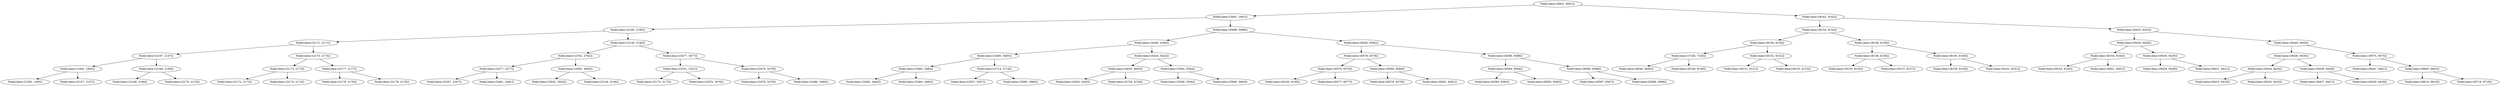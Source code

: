 digraph G{
952892416 [label="Node{data=[6601, 6601]}"]
952892416 -> 1136217797
1136217797 [label="Node{data=[3481, 3481]}"]
1136217797 -> 384693933
384693933 [label="Node{data=[2185, 2185]}"]
384693933 -> 534079733
534079733 [label="Node{data=[2171, 2171]}"]
534079733 -> 2023341299
2023341299 [label="Node{data=[2167, 2167]}"]
2023341299 -> 1910446659
1910446659 [label="Node{data=[1842, 1842]}"]
1910446659 -> 142525003
142525003 [label="Node{data=[1395, 1395]}"]
1910446659 -> 1012437361
1012437361 [label="Node{data=[2157, 2157]}"]
2023341299 -> 160685101
160685101 [label="Node{data=[2169, 2169]}"]
160685101 -> 9949790
9949790 [label="Node{data=[2168, 2168]}"]
160685101 -> 2114266269
2114266269 [label="Node{data=[2170, 2170]}"]
534079733 -> 112128309
112128309 [label="Node{data=[2175, 2175]}"]
112128309 -> 290137977
290137977 [label="Node{data=[2173, 2173]}"]
290137977 -> 804258348
804258348 [label="Node{data=[2172, 2172]}"]
290137977 -> 2013723267
2013723267 [label="Node{data=[2174, 2174]}"]
112128309 -> 164662255
164662255 [label="Node{data=[2177, 2177]}"]
164662255 -> 1105724739
1105724739 [label="Node{data=[2176, 2176]}"]
164662255 -> 1848024624
1848024624 [label="Node{data=[2178, 2178]}"]
384693933 -> 565949333
565949333 [label="Node{data=[3140, 3140]}"]
565949333 -> 741989310
741989310 [label="Node{data=[2762, 2762]}"]
741989310 -> 762974567
762974567 [label="Node{data=[2477, 2477]}"]
762974567 -> 2004344294
2004344294 [label="Node{data=[2207, 2207]}"]
762974567 -> 187498374
187498374 [label="Node{data=[2481, 2481]}"]
741989310 -> 1772757366
1772757366 [label="Node{data=[3082, 3082]}"]
1772757366 -> 346481677
346481677 [label="Node{data=[2932, 2932]}"]
1772757366 -> 1568117650
1568117650 [label="Node{data=[3136, 3136]}"]
565949333 -> 827033461
827033461 [label="Node{data=[3477, 3477]}"]
827033461 -> 156410299
156410299 [label="Node{data=[3331, 3331]}"]
156410299 -> 720874000
720874000 [label="Node{data=[3173, 3173]}"]
156410299 -> 1274890207
1274890207 [label="Node{data=[3476, 3476]}"]
827033461 -> 643826170
643826170 [label="Node{data=[3479, 3479]}"]
643826170 -> 983770100
983770100 [label="Node{data=[3478, 3478]}"]
643826170 -> 764656026
764656026 [label="Node{data=[3480, 3480]}"]
1136217797 -> 208781384
208781384 [label="Node{data=[5998, 5998]}"]
208781384 -> 708345837
708345837 [label="Node{data=[4346, 4346]}"]
708345837 -> 153568733
153568733 [label="Node{data=[3485, 3485]}"]
153568733 -> 969433610
969433610 [label="Node{data=[3483, 3483]}"]
969433610 -> 993629947
993629947 [label="Node{data=[3482, 3482]}"]
969433610 -> 1377259878
1377259878 [label="Node{data=[3484, 3484]}"]
153568733 -> 1638793044
1638793044 [label="Node{data=[3714, 3714]}"]
1638793044 -> 453970265
453970265 [label="Node{data=[3557, 3557]}"]
1638793044 -> 1828117133
1828117133 [label="Node{data=[3985, 3985]}"]
708345837 -> 75643412
75643412 [label="Node{data=[5424, 5424]}"]
75643412 -> 173748879
173748879 [label="Node{data=[4655, 4655]}"]
173748879 -> 1778231132
1778231132 [label="Node{data=[4363, 4363]}"]
173748879 -> 864369244
864369244 [label="Node{data=[4728, 4728]}"]
75643412 -> 650310818
650310818 [label="Node{data=[5564, 5564]}"]
650310818 -> 1969124799
1969124799 [label="Node{data=[5556, 5556]}"]
650310818 -> 1897790223
1897790223 [label="Node{data=[5940, 5940]}"]
208781384 -> 1800431786
1800431786 [label="Node{data=[6582, 6582]}"]
1800431786 -> 1510405766
1510405766 [label="Node{data=[6578, 6578]}"]
1510405766 -> 1551078388
1551078388 [label="Node{data=[6576, 6576]}"]
1551078388 -> 1118363382
1118363382 [label="Node{data=[6100, 6100]}"]
1551078388 -> 718666545
718666545 [label="Node{data=[6577, 6577]}"]
1510405766 -> 1200261675
1200261675 [label="Node{data=[6580, 6580]}"]
1200261675 -> 128339229
128339229 [label="Node{data=[6579, 6579]}"]
1200261675 -> 66944113
66944113 [label="Node{data=[6581, 6581]}"]
1800431786 -> 108266316
108266316 [label="Node{data=[6586, 6586]}"]
108266316 -> 356260475
356260475 [label="Node{data=[6584, 6584]}"]
356260475 -> 549942116
549942116 [label="Node{data=[6583, 6583]}"]
356260475 -> 1211211257
1211211257 [label="Node{data=[6585, 6585]}"]
108266316 -> 1853458896
1853458896 [label="Node{data=[6588, 6588]}"]
1853458896 -> 459520422
459520422 [label="Node{data=[6587, 6587]}"]
1853458896 -> 2405885
2405885 [label="Node{data=[6589, 6589]}"]
952892416 -> 1153318485
1153318485 [label="Node{data=[8162, 8162]}"]
1153318485 -> 1722484763
1722484763 [label="Node{data=[8154, 8154]}"]
1722484763 -> 1610818529
1610818529 [label="Node{data=[8150, 8150]}"]
1610818529 -> 1169029441
1169029441 [label="Node{data=[7326, 7326]}"]
1169029441 -> 1884564279
1884564279 [label="Node{data=[6640, 6640]}"]
1169029441 -> 1317080822
1317080822 [label="Node{data=[8149, 8149]}"]
1610818529 -> 937697516
937697516 [label="Node{data=[8152, 8152]}"]
937697516 -> 497655968
497655968 [label="Node{data=[8151, 8151]}"]
937697516 -> 1291136433
1291136433 [label="Node{data=[8153, 8153]}"]
1722484763 -> 180714599
180714599 [label="Node{data=[8158, 8158]}"]
180714599 -> 481353363
481353363 [label="Node{data=[8156, 8156]}"]
481353363 -> 1288487173
1288487173 [label="Node{data=[8155, 8155]}"]
481353363 -> 691139976
691139976 [label="Node{data=[8157, 8157]}"]
180714599 -> 137794189
137794189 [label="Node{data=[8160, 8160]}"]
137794189 -> 308842846
308842846 [label="Node{data=[8159, 8159]}"]
137794189 -> 948354815
948354815 [label="Node{data=[8161, 8161]}"]
1153318485 -> 515740114
515740114 [label="Node{data=[9432, 9432]}"]
515740114 -> 581163634
581163634 [label="Node{data=[9428, 9428]}"]
581163634 -> 1947688217
1947688217 [label="Node{data=[8164, 8164]}"]
1947688217 -> 2037081122
2037081122 [label="Node{data=[8163, 8163]}"]
1947688217 -> 187324892
187324892 [label="Node{data=[8401, 8401]}"]
581163634 -> 929456769
929456769 [label="Node{data=[9430, 9430]}"]
929456769 -> 2035748577
2035748577 [label="Node{data=[9429, 9429]}"]
929456769 -> 1530867613
1530867613 [label="Node{data=[9431, 9431]}"]
515740114 -> 42101151
42101151 [label="Node{data=[9440, 9440]}"]
42101151 -> 116678948
116678948 [label="Node{data=[9436, 9436]}"]
116678948 -> 1200969501
1200969501 [label="Node{data=[9434, 9434]}"]
1200969501 -> 1710541749
1710541749 [label="Node{data=[9433, 9433]}"]
1200969501 -> 1957398533
1957398533 [label="Node{data=[9435, 9435]}"]
116678948 -> 1366506229
1366506229 [label="Node{data=[9438, 9438]}"]
1366506229 -> 1010016889
1010016889 [label="Node{data=[9437, 9437]}"]
1366506229 -> 2144956201
2144956201 [label="Node{data=[9439, 9439]}"]
42101151 -> 1461332855
1461332855 [label="Node{data=[9575, 9575]}"]
1461332855 -> 527833075
527833075 [label="Node{data=[9441, 9441]}"]
1461332855 -> 1056394766
1056394766 [label="Node{data=[9663, 9663]}"]
1056394766 -> 182701790
182701790 [label="Node{data=[9610, 9610]}"]
1056394766 -> 203689318
203689318 [label="Node{data=[9719, 9719]}"]
}